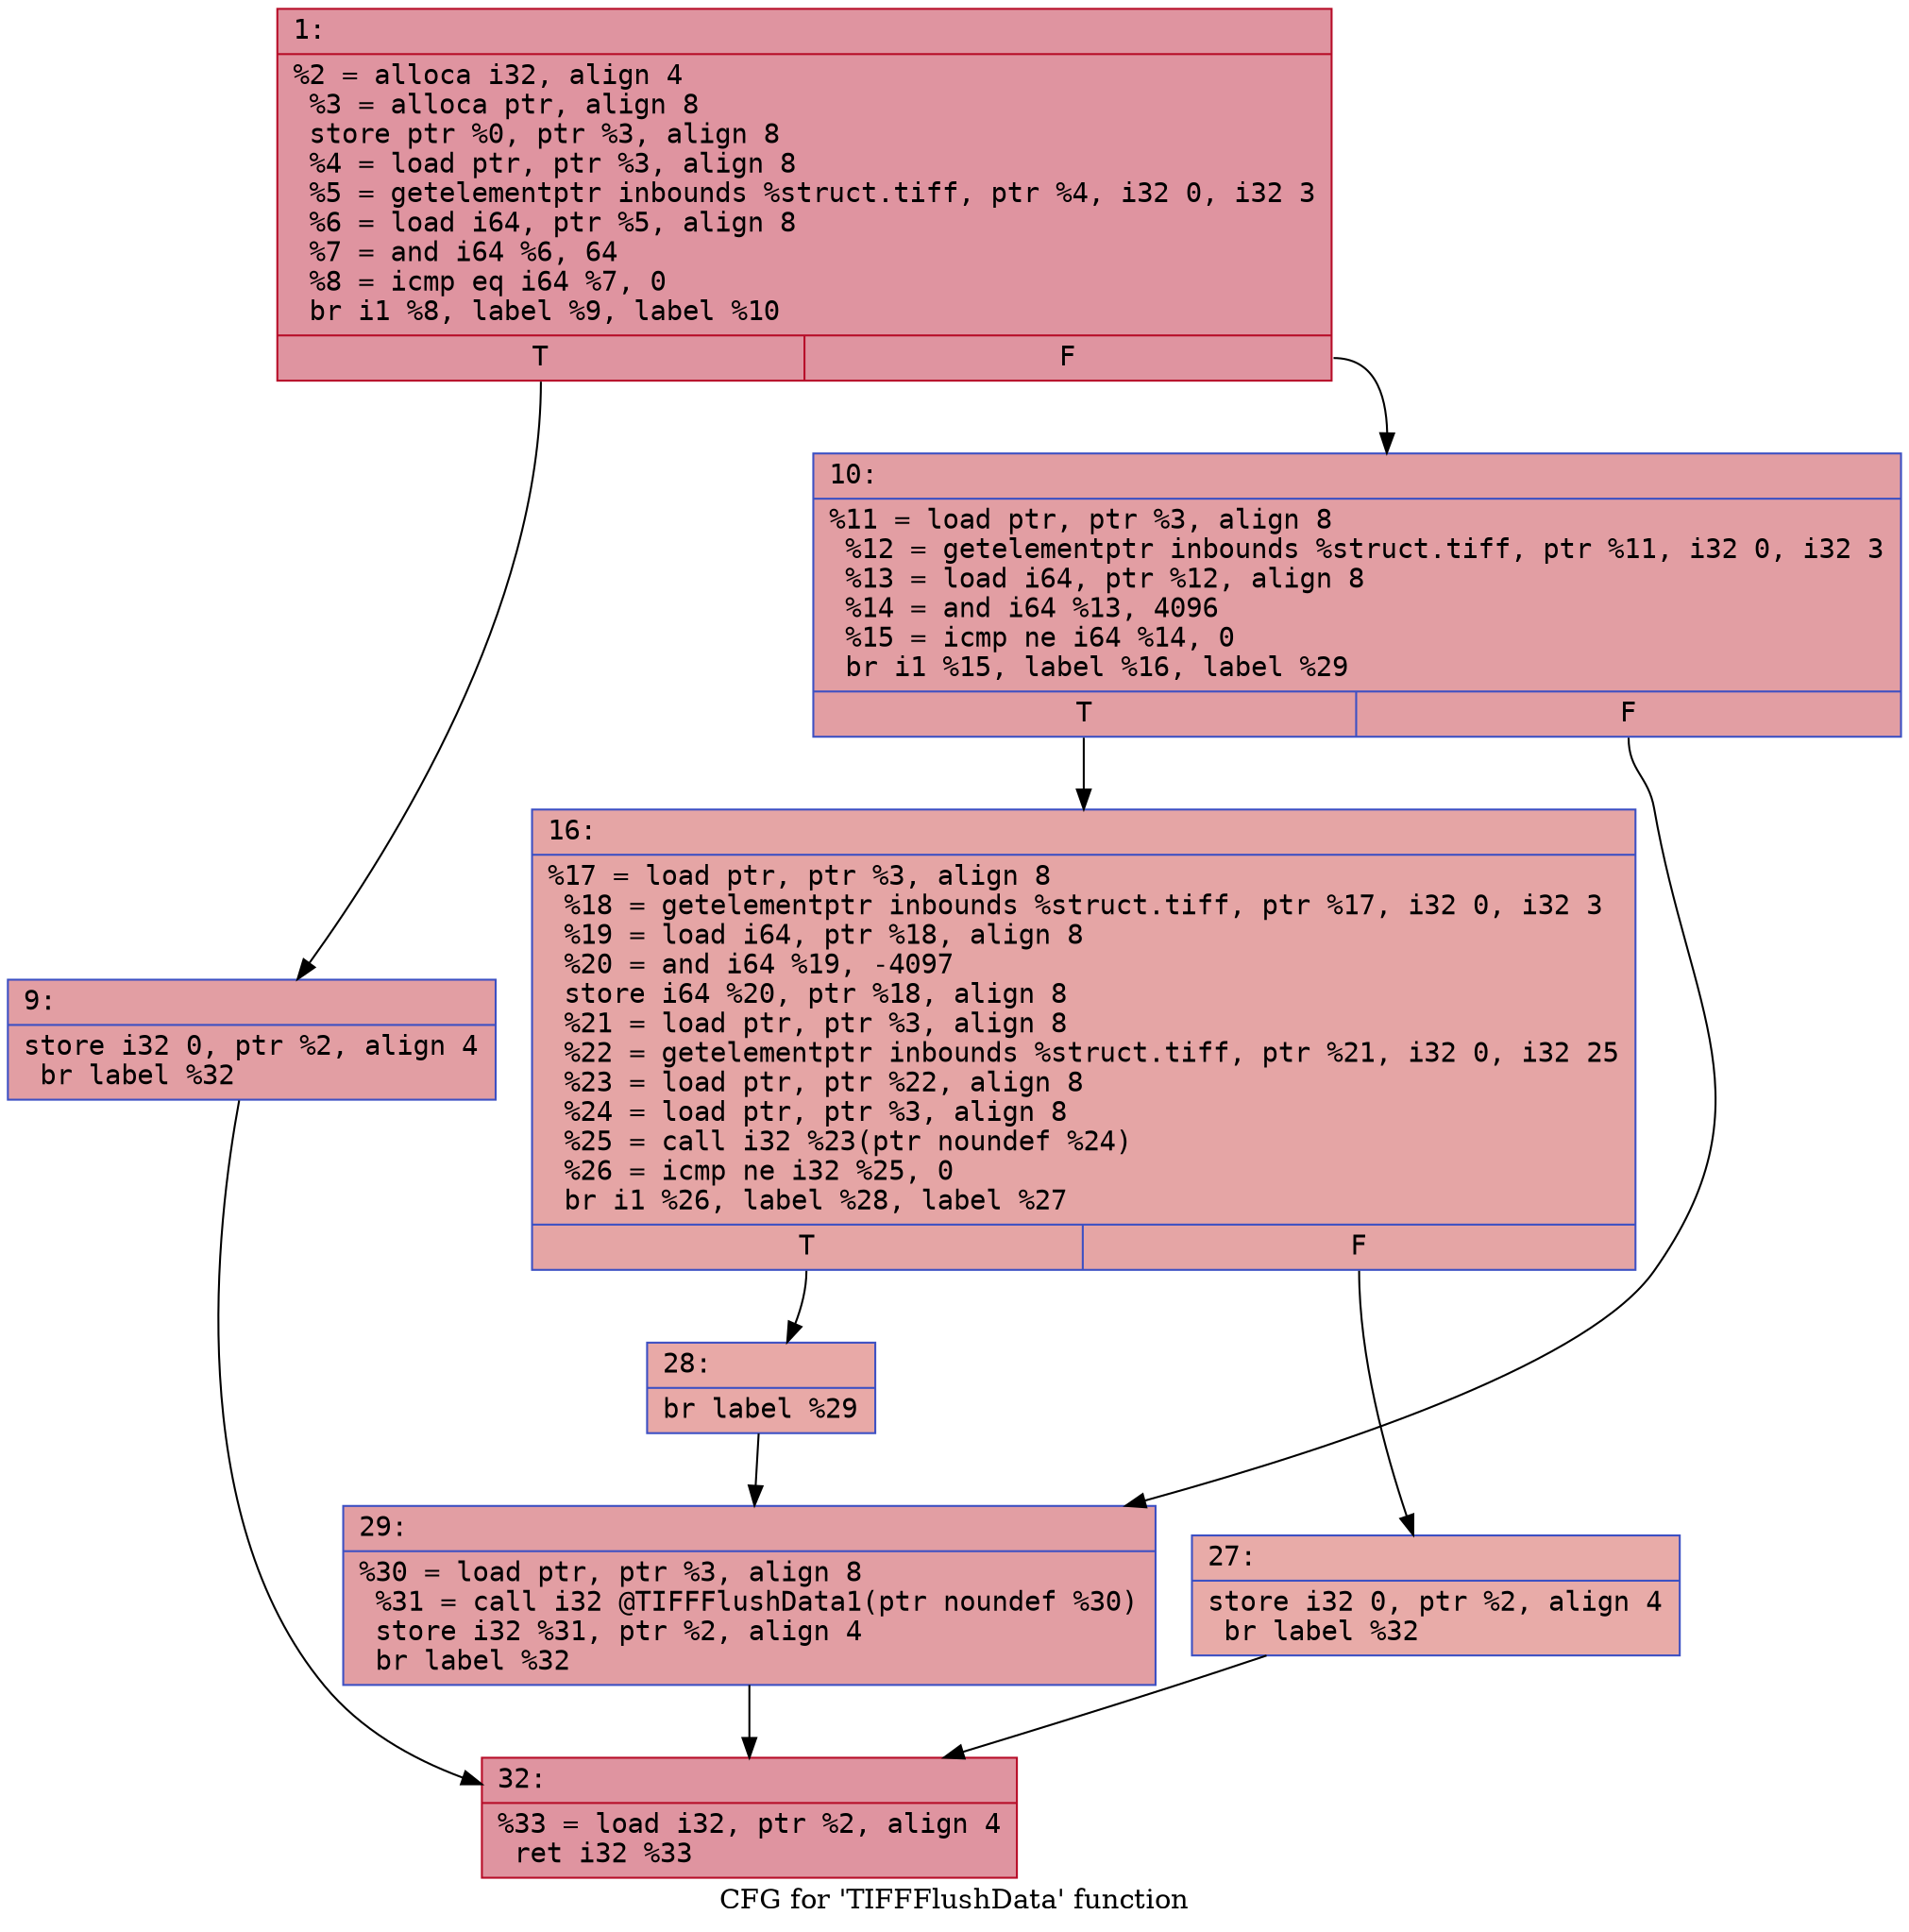 digraph "CFG for 'TIFFFlushData' function" {
	label="CFG for 'TIFFFlushData' function";

	Node0x600001295e50 [shape=record,color="#b70d28ff", style=filled, fillcolor="#b70d2870" fontname="Courier",label="{1:\l|  %2 = alloca i32, align 4\l  %3 = alloca ptr, align 8\l  store ptr %0, ptr %3, align 8\l  %4 = load ptr, ptr %3, align 8\l  %5 = getelementptr inbounds %struct.tiff, ptr %4, i32 0, i32 3\l  %6 = load i64, ptr %5, align 8\l  %7 = and i64 %6, 64\l  %8 = icmp eq i64 %7, 0\l  br i1 %8, label %9, label %10\l|{<s0>T|<s1>F}}"];
	Node0x600001295e50:s0 -> Node0x6000012961c0[tooltip="1 -> 9\nProbability 50.00%" ];
	Node0x600001295e50:s1 -> Node0x600001296210[tooltip="1 -> 10\nProbability 50.00%" ];
	Node0x6000012961c0 [shape=record,color="#3d50c3ff", style=filled, fillcolor="#be242e70" fontname="Courier",label="{9:\l|  store i32 0, ptr %2, align 4\l  br label %32\l}"];
	Node0x6000012961c0 -> Node0x6000012963a0[tooltip="9 -> 32\nProbability 100.00%" ];
	Node0x600001296210 [shape=record,color="#3d50c3ff", style=filled, fillcolor="#be242e70" fontname="Courier",label="{10:\l|  %11 = load ptr, ptr %3, align 8\l  %12 = getelementptr inbounds %struct.tiff, ptr %11, i32 0, i32 3\l  %13 = load i64, ptr %12, align 8\l  %14 = and i64 %13, 4096\l  %15 = icmp ne i64 %14, 0\l  br i1 %15, label %16, label %29\l|{<s0>T|<s1>F}}"];
	Node0x600001296210:s0 -> Node0x600001296260[tooltip="10 -> 16\nProbability 50.00%" ];
	Node0x600001296210:s1 -> Node0x600001296350[tooltip="10 -> 29\nProbability 50.00%" ];
	Node0x600001296260 [shape=record,color="#3d50c3ff", style=filled, fillcolor="#c5333470" fontname="Courier",label="{16:\l|  %17 = load ptr, ptr %3, align 8\l  %18 = getelementptr inbounds %struct.tiff, ptr %17, i32 0, i32 3\l  %19 = load i64, ptr %18, align 8\l  %20 = and i64 %19, -4097\l  store i64 %20, ptr %18, align 8\l  %21 = load ptr, ptr %3, align 8\l  %22 = getelementptr inbounds %struct.tiff, ptr %21, i32 0, i32 25\l  %23 = load ptr, ptr %22, align 8\l  %24 = load ptr, ptr %3, align 8\l  %25 = call i32 %23(ptr noundef %24)\l  %26 = icmp ne i32 %25, 0\l  br i1 %26, label %28, label %27\l|{<s0>T|<s1>F}}"];
	Node0x600001296260:s0 -> Node0x600001296300[tooltip="16 -> 28\nProbability 62.50%" ];
	Node0x600001296260:s1 -> Node0x6000012962b0[tooltip="16 -> 27\nProbability 37.50%" ];
	Node0x6000012962b0 [shape=record,color="#3d50c3ff", style=filled, fillcolor="#cc403a70" fontname="Courier",label="{27:\l|  store i32 0, ptr %2, align 4\l  br label %32\l}"];
	Node0x6000012962b0 -> Node0x6000012963a0[tooltip="27 -> 32\nProbability 100.00%" ];
	Node0x600001296300 [shape=record,color="#3d50c3ff", style=filled, fillcolor="#ca3b3770" fontname="Courier",label="{28:\l|  br label %29\l}"];
	Node0x600001296300 -> Node0x600001296350[tooltip="28 -> 29\nProbability 100.00%" ];
	Node0x600001296350 [shape=record,color="#3d50c3ff", style=filled, fillcolor="#be242e70" fontname="Courier",label="{29:\l|  %30 = load ptr, ptr %3, align 8\l  %31 = call i32 @TIFFFlushData1(ptr noundef %30)\l  store i32 %31, ptr %2, align 4\l  br label %32\l}"];
	Node0x600001296350 -> Node0x6000012963a0[tooltip="29 -> 32\nProbability 100.00%" ];
	Node0x6000012963a0 [shape=record,color="#b70d28ff", style=filled, fillcolor="#b70d2870" fontname="Courier",label="{32:\l|  %33 = load i32, ptr %2, align 4\l  ret i32 %33\l}"];
}
